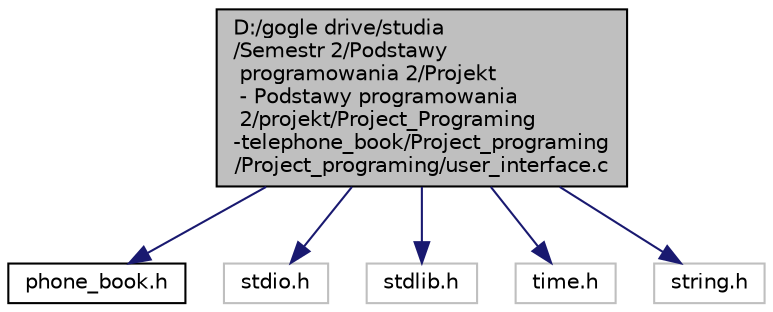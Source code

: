 digraph "D:/gogle drive/studia/Semestr  2/Podstawy programowania 2/Projekt - Podstawy programowania 2/projekt/Project_Programing-telephone_book/Project_programing/Project_programing/user_interface.c"
{
 // LATEX_PDF_SIZE
  edge [fontname="Helvetica",fontsize="10",labelfontname="Helvetica",labelfontsize="10"];
  node [fontname="Helvetica",fontsize="10",shape=record];
  Node1 [label="D:/gogle drive/studia\l/Semestr  2/Podstawy\l programowania 2/Projekt\l - Podstawy programowania\l 2/projekt/Project_Programing\l-telephone_book/Project_programing\l/Project_programing/user_interface.c",height=0.2,width=0.4,color="black", fillcolor="grey75", style="filled", fontcolor="black",tooltip="plik zawiera funkcje odpowidzeialne konsolowy interfejs użytkownika"];
  Node1 -> Node2 [color="midnightblue",fontsize="10",style="solid"];
  Node2 [label="phone_book.h",height=0.2,width=0.4,color="black", fillcolor="white", style="filled",URL="$phone__book_8h.html",tooltip="plik nagłowkowki bibliteki łączacej wszystkie pliki programu"];
  Node1 -> Node3 [color="midnightblue",fontsize="10",style="solid"];
  Node3 [label="stdio.h",height=0.2,width=0.4,color="grey75", fillcolor="white", style="filled",tooltip=" "];
  Node1 -> Node4 [color="midnightblue",fontsize="10",style="solid"];
  Node4 [label="stdlib.h",height=0.2,width=0.4,color="grey75", fillcolor="white", style="filled",tooltip=" "];
  Node1 -> Node5 [color="midnightblue",fontsize="10",style="solid"];
  Node5 [label="time.h",height=0.2,width=0.4,color="grey75", fillcolor="white", style="filled",tooltip=" "];
  Node1 -> Node6 [color="midnightblue",fontsize="10",style="solid"];
  Node6 [label="string.h",height=0.2,width=0.4,color="grey75", fillcolor="white", style="filled",tooltip=" "];
}
